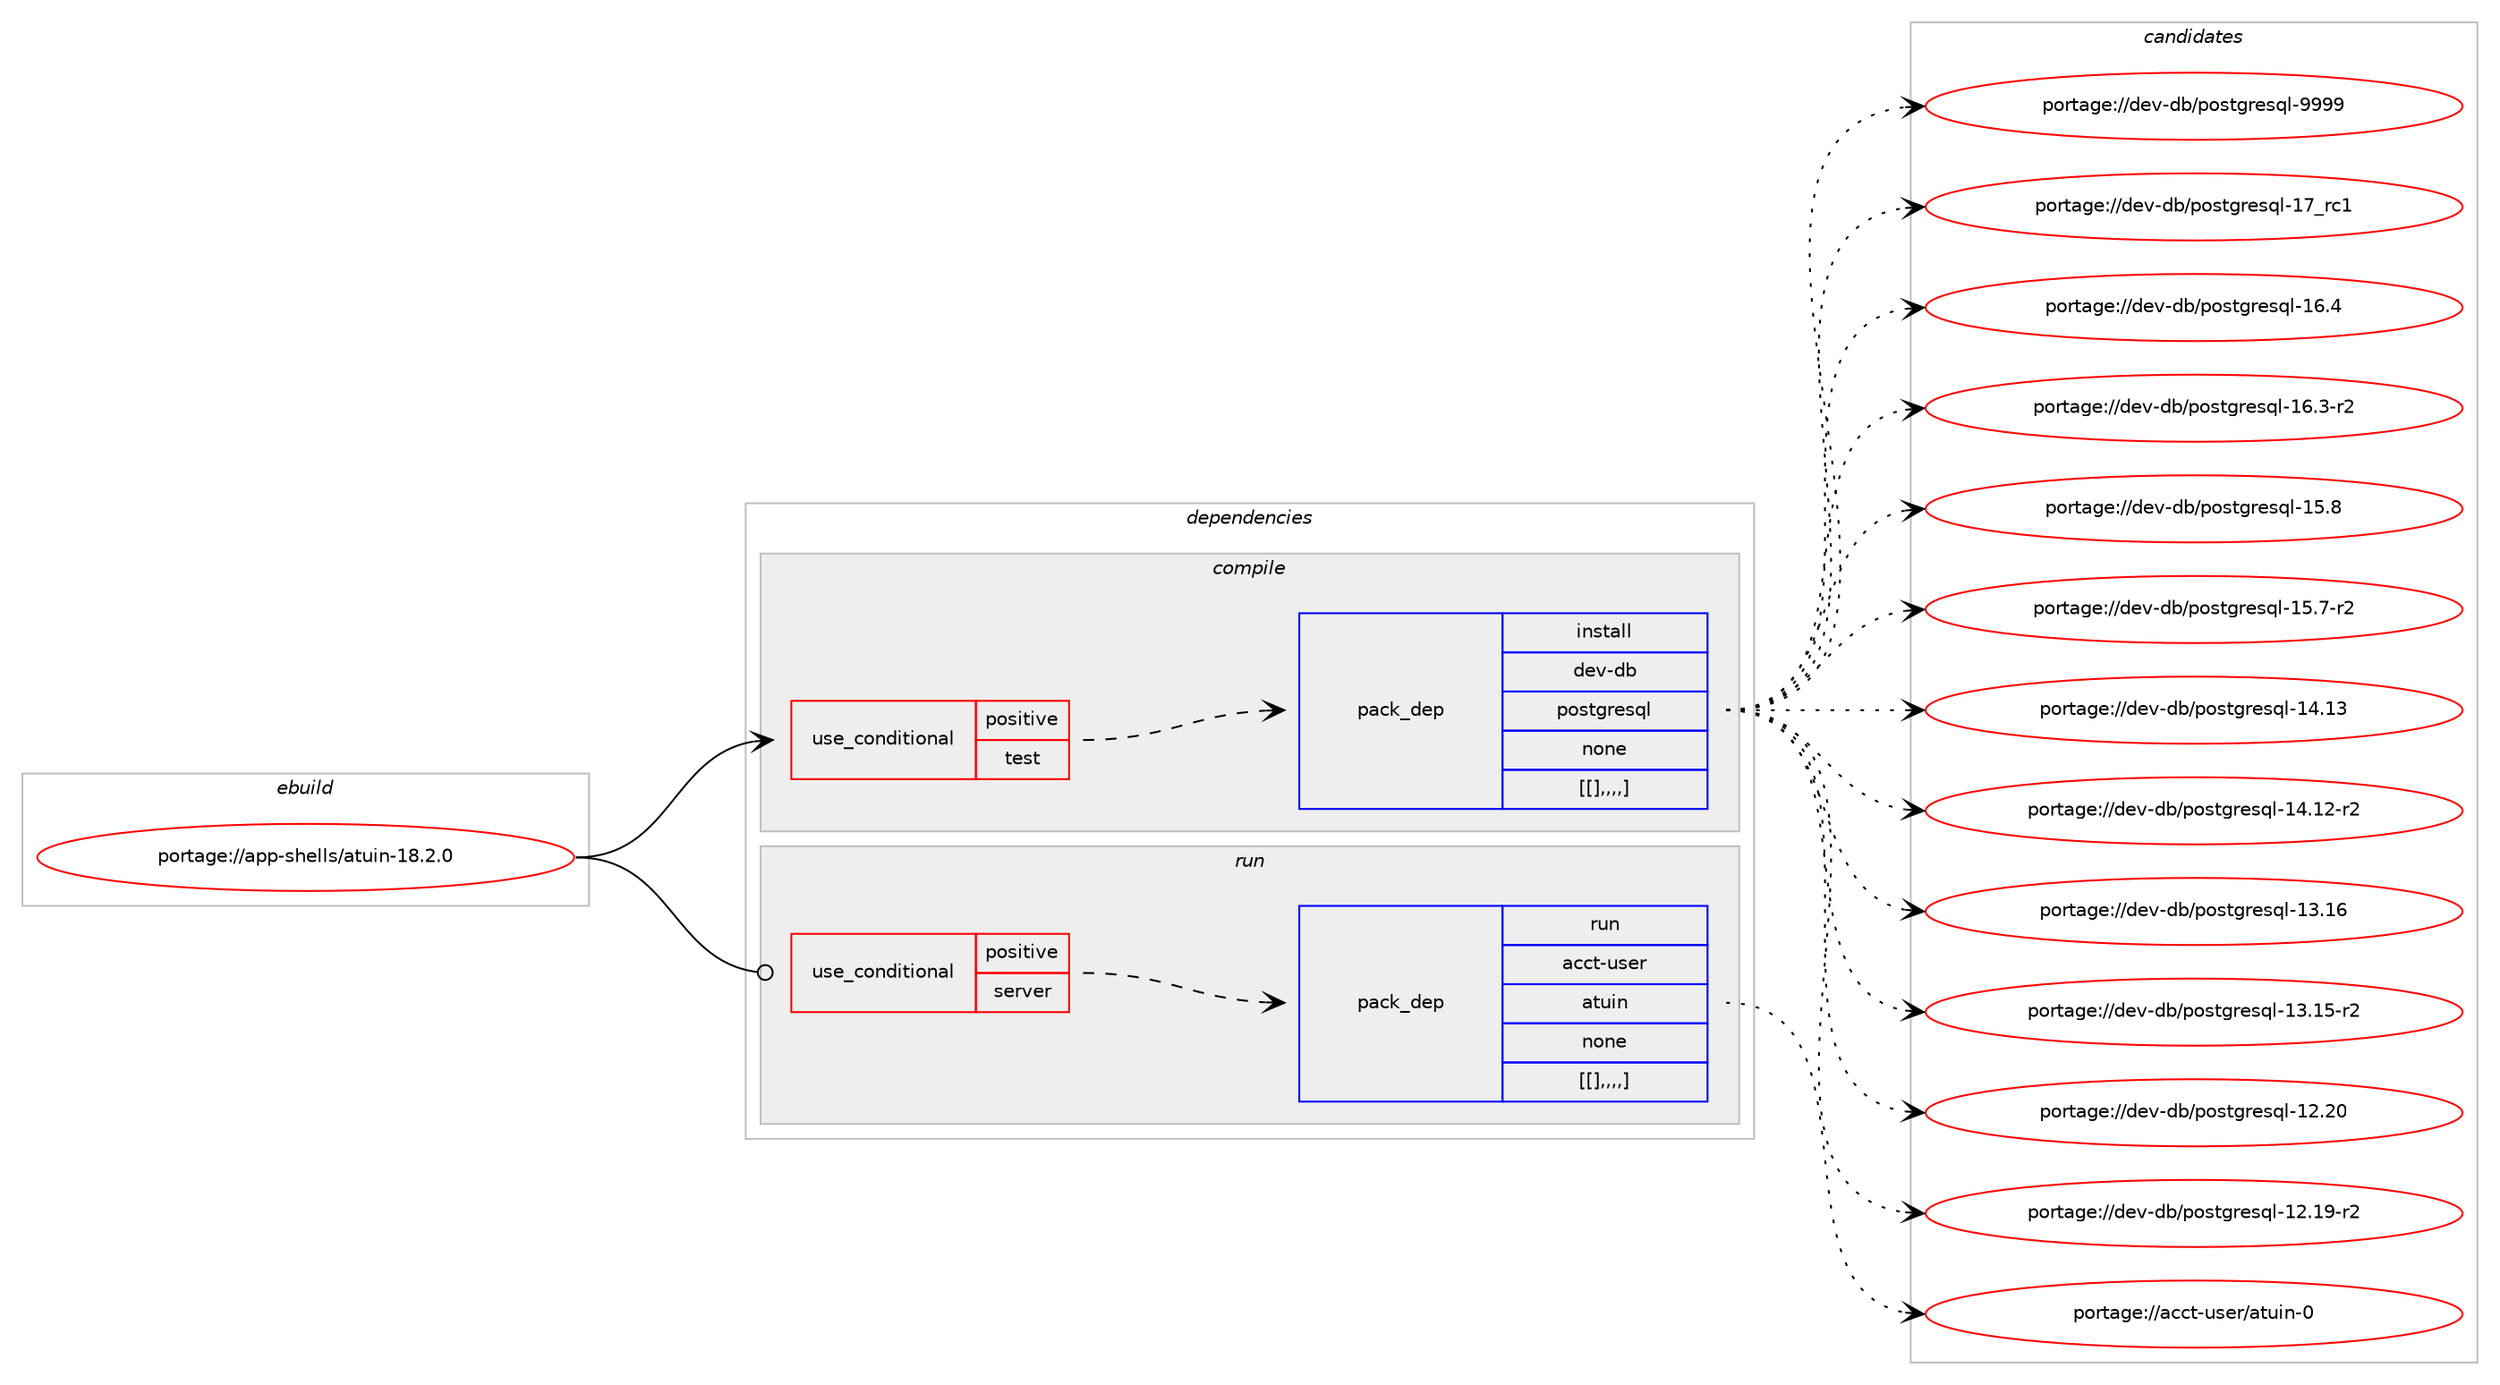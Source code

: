 digraph prolog {

# *************
# Graph options
# *************

newrank=true;
concentrate=true;
compound=true;
graph [rankdir=LR,fontname=Helvetica,fontsize=10,ranksep=1.5];#, ranksep=2.5, nodesep=0.2];
edge  [arrowhead=vee];
node  [fontname=Helvetica,fontsize=10];

# **********
# The ebuild
# **********

subgraph cluster_leftcol {
color=gray;
label=<<i>ebuild</i>>;
id [label="portage://app-shells/atuin-18.2.0", color=red, width=4, href="../app-shells/atuin-18.2.0.svg"];
}

# ****************
# The dependencies
# ****************

subgraph cluster_midcol {
color=gray;
label=<<i>dependencies</i>>;
subgraph cluster_compile {
fillcolor="#eeeeee";
style=filled;
label=<<i>compile</i>>;
subgraph cond14453 {
dependency52058 [label=<<TABLE BORDER="0" CELLBORDER="1" CELLSPACING="0" CELLPADDING="4"><TR><TD ROWSPAN="3" CELLPADDING="10">use_conditional</TD></TR><TR><TD>positive</TD></TR><TR><TD>test</TD></TR></TABLE>>, shape=none, color=red];
subgraph pack37127 {
dependency52059 [label=<<TABLE BORDER="0" CELLBORDER="1" CELLSPACING="0" CELLPADDING="4" WIDTH="220"><TR><TD ROWSPAN="6" CELLPADDING="30">pack_dep</TD></TR><TR><TD WIDTH="110">install</TD></TR><TR><TD>dev-db</TD></TR><TR><TD>postgresql</TD></TR><TR><TD>none</TD></TR><TR><TD>[[],,,,]</TD></TR></TABLE>>, shape=none, color=blue];
}
dependency52058:e -> dependency52059:w [weight=20,style="dashed",arrowhead="vee"];
}
id:e -> dependency52058:w [weight=20,style="solid",arrowhead="vee"];
}
subgraph cluster_compileandrun {
fillcolor="#eeeeee";
style=filled;
label=<<i>compile and run</i>>;
}
subgraph cluster_run {
fillcolor="#eeeeee";
style=filled;
label=<<i>run</i>>;
subgraph cond14454 {
dependency52060 [label=<<TABLE BORDER="0" CELLBORDER="1" CELLSPACING="0" CELLPADDING="4"><TR><TD ROWSPAN="3" CELLPADDING="10">use_conditional</TD></TR><TR><TD>positive</TD></TR><TR><TD>server</TD></TR></TABLE>>, shape=none, color=red];
subgraph pack37128 {
dependency52061 [label=<<TABLE BORDER="0" CELLBORDER="1" CELLSPACING="0" CELLPADDING="4" WIDTH="220"><TR><TD ROWSPAN="6" CELLPADDING="30">pack_dep</TD></TR><TR><TD WIDTH="110">run</TD></TR><TR><TD>acct-user</TD></TR><TR><TD>atuin</TD></TR><TR><TD>none</TD></TR><TR><TD>[[],,,,]</TD></TR></TABLE>>, shape=none, color=blue];
}
dependency52060:e -> dependency52061:w [weight=20,style="dashed",arrowhead="vee"];
}
id:e -> dependency52060:w [weight=20,style="solid",arrowhead="odot"];
}
}

# **************
# The candidates
# **************

subgraph cluster_choices {
rank=same;
color=gray;
label=<<i>candidates</i>>;

subgraph choice37127 {
color=black;
nodesep=1;
choice1001011184510098471121111151161031141011151131084557575757 [label="portage://dev-db/postgresql-9999", color=red, width=4,href="../dev-db/postgresql-9999.svg"];
choice100101118451009847112111115116103114101115113108454955951149949 [label="portage://dev-db/postgresql-17_rc1", color=red, width=4,href="../dev-db/postgresql-17_rc1.svg"];
choice1001011184510098471121111151161031141011151131084549544652 [label="portage://dev-db/postgresql-16.4", color=red, width=4,href="../dev-db/postgresql-16.4.svg"];
choice10010111845100984711211111511610311410111511310845495446514511450 [label="portage://dev-db/postgresql-16.3-r2", color=red, width=4,href="../dev-db/postgresql-16.3-r2.svg"];
choice1001011184510098471121111151161031141011151131084549534656 [label="portage://dev-db/postgresql-15.8", color=red, width=4,href="../dev-db/postgresql-15.8.svg"];
choice10010111845100984711211111511610311410111511310845495346554511450 [label="portage://dev-db/postgresql-15.7-r2", color=red, width=4,href="../dev-db/postgresql-15.7-r2.svg"];
choice100101118451009847112111115116103114101115113108454952464951 [label="portage://dev-db/postgresql-14.13", color=red, width=4,href="../dev-db/postgresql-14.13.svg"];
choice1001011184510098471121111151161031141011151131084549524649504511450 [label="portage://dev-db/postgresql-14.12-r2", color=red, width=4,href="../dev-db/postgresql-14.12-r2.svg"];
choice100101118451009847112111115116103114101115113108454951464954 [label="portage://dev-db/postgresql-13.16", color=red, width=4,href="../dev-db/postgresql-13.16.svg"];
choice1001011184510098471121111151161031141011151131084549514649534511450 [label="portage://dev-db/postgresql-13.15-r2", color=red, width=4,href="../dev-db/postgresql-13.15-r2.svg"];
choice100101118451009847112111115116103114101115113108454950465048 [label="portage://dev-db/postgresql-12.20", color=red, width=4,href="../dev-db/postgresql-12.20.svg"];
choice1001011184510098471121111151161031141011151131084549504649574511450 [label="portage://dev-db/postgresql-12.19-r2", color=red, width=4,href="../dev-db/postgresql-12.19-r2.svg"];
dependency52059:e -> choice1001011184510098471121111151161031141011151131084557575757:w [style=dotted,weight="100"];
dependency52059:e -> choice100101118451009847112111115116103114101115113108454955951149949:w [style=dotted,weight="100"];
dependency52059:e -> choice1001011184510098471121111151161031141011151131084549544652:w [style=dotted,weight="100"];
dependency52059:e -> choice10010111845100984711211111511610311410111511310845495446514511450:w [style=dotted,weight="100"];
dependency52059:e -> choice1001011184510098471121111151161031141011151131084549534656:w [style=dotted,weight="100"];
dependency52059:e -> choice10010111845100984711211111511610311410111511310845495346554511450:w [style=dotted,weight="100"];
dependency52059:e -> choice100101118451009847112111115116103114101115113108454952464951:w [style=dotted,weight="100"];
dependency52059:e -> choice1001011184510098471121111151161031141011151131084549524649504511450:w [style=dotted,weight="100"];
dependency52059:e -> choice100101118451009847112111115116103114101115113108454951464954:w [style=dotted,weight="100"];
dependency52059:e -> choice1001011184510098471121111151161031141011151131084549514649534511450:w [style=dotted,weight="100"];
dependency52059:e -> choice100101118451009847112111115116103114101115113108454950465048:w [style=dotted,weight="100"];
dependency52059:e -> choice1001011184510098471121111151161031141011151131084549504649574511450:w [style=dotted,weight="100"];
}
subgraph choice37128 {
color=black;
nodesep=1;
choice9799991164511711510111447971161171051104548 [label="portage://acct-user/atuin-0", color=red, width=4,href="../acct-user/atuin-0.svg"];
dependency52061:e -> choice9799991164511711510111447971161171051104548:w [style=dotted,weight="100"];
}
}

}
